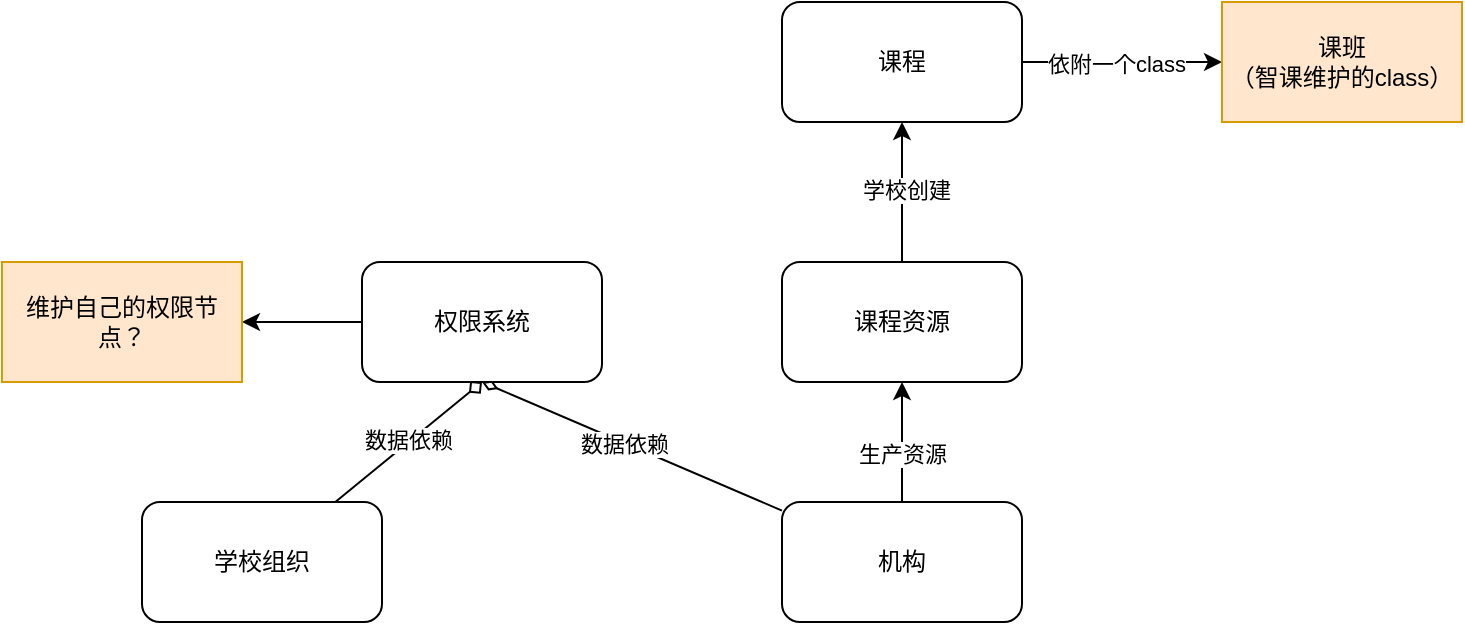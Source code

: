 <mxfile version="15.2.9" type="github">
  <diagram id="3rYF9A5msJi-SgnbIbnh" name="Page-1">
    <mxGraphModel dx="1298" dy="808" grid="1" gridSize="10" guides="1" tooltips="1" connect="1" arrows="1" fold="1" page="1" pageScale="1" pageWidth="827" pageHeight="1169" math="0" shadow="0">
      <root>
        <mxCell id="0" />
        <mxCell id="1" parent="0" />
        <mxCell id="VNdJiiW6a7HU9gZpMAwW-7" style="rounded=0;orthogonalLoop=1;jettySize=auto;html=1;entryX=0.5;entryY=1;entryDx=0;entryDy=0;endArrow=diamondThin;endFill=0;" edge="1" parent="1" source="VNdJiiW6a7HU9gZpMAwW-1" target="VNdJiiW6a7HU9gZpMAwW-4">
          <mxGeometry relative="1" as="geometry" />
        </mxCell>
        <mxCell id="VNdJiiW6a7HU9gZpMAwW-14" value="数据依赖" style="edgeLabel;html=1;align=center;verticalAlign=middle;resizable=0;points=[];" vertex="1" connectable="0" parent="VNdJiiW6a7HU9gZpMAwW-7">
          <mxGeometry x="0.055" relative="1" as="geometry">
            <mxPoint as="offset" />
          </mxGeometry>
        </mxCell>
        <mxCell id="VNdJiiW6a7HU9gZpMAwW-8" style="edgeStyle=orthogonalEdgeStyle;rounded=0;orthogonalLoop=1;jettySize=auto;html=1;" edge="1" parent="1" source="VNdJiiW6a7HU9gZpMAwW-1" target="VNdJiiW6a7HU9gZpMAwW-2">
          <mxGeometry relative="1" as="geometry" />
        </mxCell>
        <mxCell id="VNdJiiW6a7HU9gZpMAwW-12" value="生产资源" style="edgeLabel;html=1;align=center;verticalAlign=middle;resizable=0;points=[];" vertex="1" connectable="0" parent="VNdJiiW6a7HU9gZpMAwW-8">
          <mxGeometry x="-0.2" relative="1" as="geometry">
            <mxPoint as="offset" />
          </mxGeometry>
        </mxCell>
        <mxCell id="VNdJiiW6a7HU9gZpMAwW-1" value="机构" style="rounded=1;whiteSpace=wrap;html=1;" vertex="1" parent="1">
          <mxGeometry x="510" y="430" width="120" height="60" as="geometry" />
        </mxCell>
        <mxCell id="VNdJiiW6a7HU9gZpMAwW-10" style="edgeStyle=none;rounded=0;orthogonalLoop=1;jettySize=auto;html=1;entryX=0.5;entryY=1;entryDx=0;entryDy=0;" edge="1" parent="1" source="VNdJiiW6a7HU9gZpMAwW-2" target="VNdJiiW6a7HU9gZpMAwW-9">
          <mxGeometry relative="1" as="geometry" />
        </mxCell>
        <mxCell id="VNdJiiW6a7HU9gZpMAwW-11" value="学校创建" style="edgeLabel;html=1;align=center;verticalAlign=middle;resizable=0;points=[];" vertex="1" connectable="0" parent="VNdJiiW6a7HU9gZpMAwW-10">
          <mxGeometry x="0.029" y="-2" relative="1" as="geometry">
            <mxPoint as="offset" />
          </mxGeometry>
        </mxCell>
        <mxCell id="VNdJiiW6a7HU9gZpMAwW-2" value="课程资源" style="rounded=1;whiteSpace=wrap;html=1;" vertex="1" parent="1">
          <mxGeometry x="510" y="310" width="120" height="60" as="geometry" />
        </mxCell>
        <mxCell id="VNdJiiW6a7HU9gZpMAwW-5" style="rounded=0;orthogonalLoop=1;jettySize=auto;html=1;entryX=0.5;entryY=1;entryDx=0;entryDy=0;endArrow=diamond;endFill=0;" edge="1" parent="1" source="VNdJiiW6a7HU9gZpMAwW-3" target="VNdJiiW6a7HU9gZpMAwW-4">
          <mxGeometry relative="1" as="geometry" />
        </mxCell>
        <mxCell id="VNdJiiW6a7HU9gZpMAwW-15" value="数据依赖" style="edgeLabel;html=1;align=center;verticalAlign=middle;resizable=0;points=[];" vertex="1" connectable="0" parent="VNdJiiW6a7HU9gZpMAwW-5">
          <mxGeometry x="0.008" y="1" relative="1" as="geometry">
            <mxPoint as="offset" />
          </mxGeometry>
        </mxCell>
        <mxCell id="VNdJiiW6a7HU9gZpMAwW-3" value="学校组织" style="rounded=1;whiteSpace=wrap;html=1;" vertex="1" parent="1">
          <mxGeometry x="190" y="430" width="120" height="60" as="geometry" />
        </mxCell>
        <mxCell id="VNdJiiW6a7HU9gZpMAwW-17" style="edgeStyle=none;rounded=0;orthogonalLoop=1;jettySize=auto;html=1;entryX=1;entryY=0.5;entryDx=0;entryDy=0;endArrow=classic;endFill=1;" edge="1" parent="1" source="VNdJiiW6a7HU9gZpMAwW-4" target="VNdJiiW6a7HU9gZpMAwW-16">
          <mxGeometry relative="1" as="geometry" />
        </mxCell>
        <mxCell id="VNdJiiW6a7HU9gZpMAwW-4" value="权限系统" style="rounded=1;whiteSpace=wrap;html=1;" vertex="1" parent="1">
          <mxGeometry x="300" y="310" width="120" height="60" as="geometry" />
        </mxCell>
        <mxCell id="VNdJiiW6a7HU9gZpMAwW-19" style="edgeStyle=none;rounded=0;orthogonalLoop=1;jettySize=auto;html=1;entryX=0;entryY=0.5;entryDx=0;entryDy=0;endArrow=classic;endFill=1;" edge="1" parent="1" source="VNdJiiW6a7HU9gZpMAwW-9" target="VNdJiiW6a7HU9gZpMAwW-18">
          <mxGeometry relative="1" as="geometry" />
        </mxCell>
        <mxCell id="VNdJiiW6a7HU9gZpMAwW-20" value="依附一个class" style="edgeLabel;html=1;align=center;verticalAlign=middle;resizable=0;points=[];" vertex="1" connectable="0" parent="VNdJiiW6a7HU9gZpMAwW-19">
          <mxGeometry x="-0.06" y="-1" relative="1" as="geometry">
            <mxPoint as="offset" />
          </mxGeometry>
        </mxCell>
        <mxCell id="VNdJiiW6a7HU9gZpMAwW-9" value="课程" style="rounded=1;whiteSpace=wrap;html=1;" vertex="1" parent="1">
          <mxGeometry x="510" y="180" width="120" height="60" as="geometry" />
        </mxCell>
        <mxCell id="VNdJiiW6a7HU9gZpMAwW-16" value="维护自己的权限节点？" style="rounded=0;whiteSpace=wrap;html=1;fillColor=#ffe6cc;strokeColor=#d79b00;" vertex="1" parent="1">
          <mxGeometry x="120" y="310" width="120" height="60" as="geometry" />
        </mxCell>
        <mxCell id="VNdJiiW6a7HU9gZpMAwW-18" value="课班&lt;br&gt;（智课维护的class）" style="rounded=0;whiteSpace=wrap;html=1;fillColor=#ffe6cc;strokeColor=#d79b00;" vertex="1" parent="1">
          <mxGeometry x="730" y="180" width="120" height="60" as="geometry" />
        </mxCell>
      </root>
    </mxGraphModel>
  </diagram>
</mxfile>
